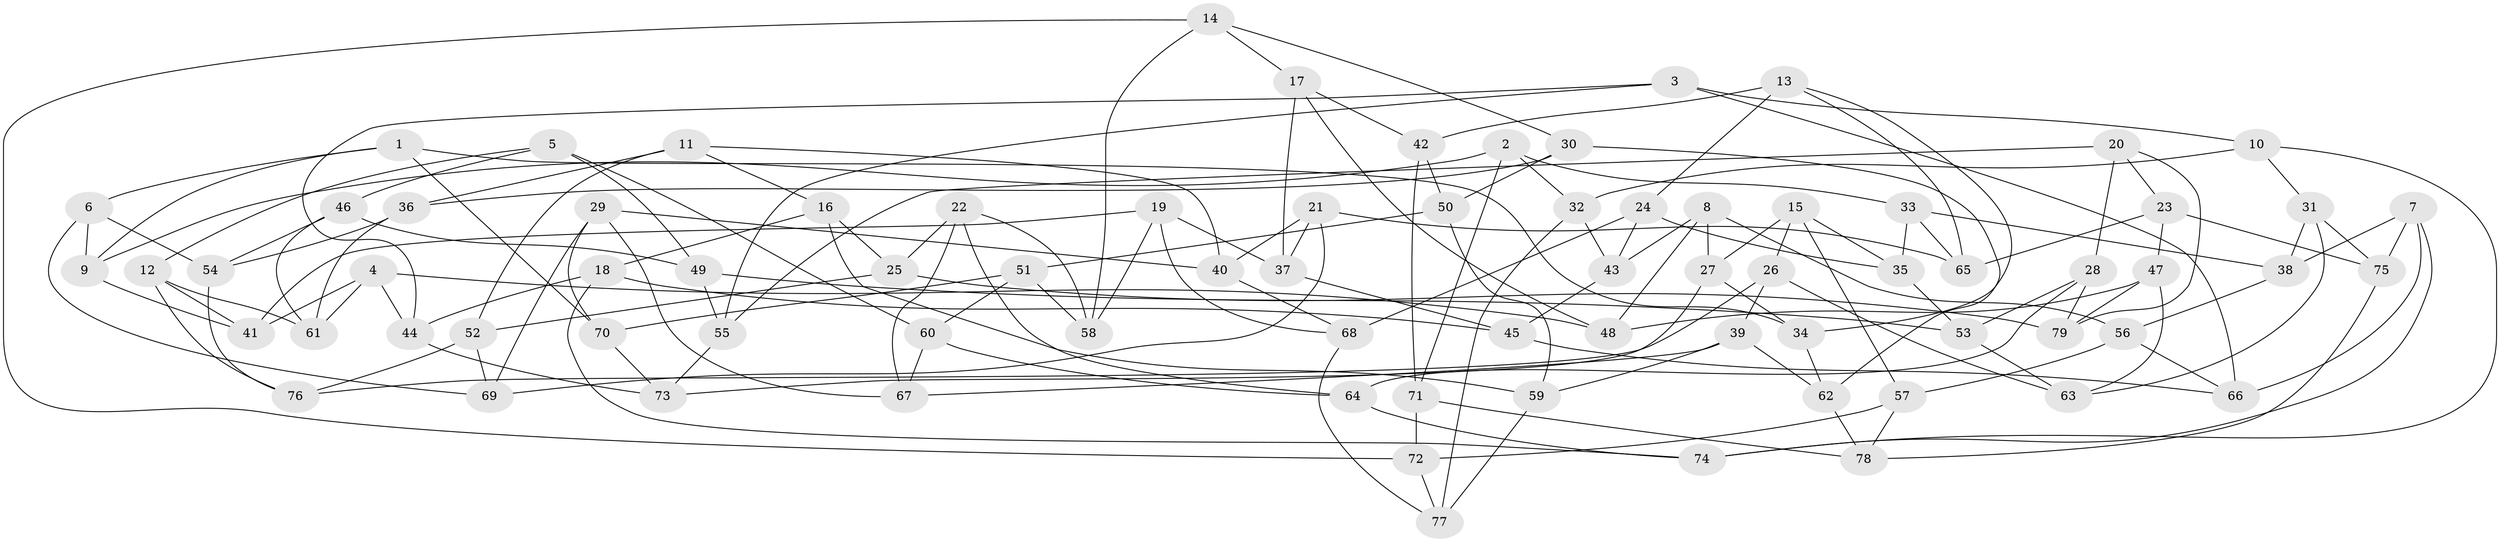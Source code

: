 // coarse degree distribution, {3: 0.05128205128205128, 5: 0.10256410256410256, 4: 0.5128205128205128, 7: 0.10256410256410256, 2: 0.02564102564102564, 8: 0.10256410256410256, 9: 0.05128205128205128, 6: 0.05128205128205128}
// Generated by graph-tools (version 1.1) at 2025/01/03/04/25 22:01:43]
// undirected, 79 vertices, 158 edges
graph export_dot {
graph [start="1"]
  node [color=gray90,style=filled];
  1;
  2;
  3;
  4;
  5;
  6;
  7;
  8;
  9;
  10;
  11;
  12;
  13;
  14;
  15;
  16;
  17;
  18;
  19;
  20;
  21;
  22;
  23;
  24;
  25;
  26;
  27;
  28;
  29;
  30;
  31;
  32;
  33;
  34;
  35;
  36;
  37;
  38;
  39;
  40;
  41;
  42;
  43;
  44;
  45;
  46;
  47;
  48;
  49;
  50;
  51;
  52;
  53;
  54;
  55;
  56;
  57;
  58;
  59;
  60;
  61;
  62;
  63;
  64;
  65;
  66;
  67;
  68;
  69;
  70;
  71;
  72;
  73;
  74;
  75;
  76;
  77;
  78;
  79;
  1 -- 70;
  1 -- 34;
  1 -- 6;
  1 -- 9;
  2 -- 32;
  2 -- 71;
  2 -- 33;
  2 -- 9;
  3 -- 44;
  3 -- 10;
  3 -- 55;
  3 -- 66;
  4 -- 61;
  4 -- 44;
  4 -- 48;
  4 -- 41;
  5 -- 60;
  5 -- 49;
  5 -- 46;
  5 -- 12;
  6 -- 69;
  6 -- 9;
  6 -- 54;
  7 -- 38;
  7 -- 66;
  7 -- 75;
  7 -- 74;
  8 -- 56;
  8 -- 27;
  8 -- 48;
  8 -- 43;
  9 -- 41;
  10 -- 32;
  10 -- 74;
  10 -- 31;
  11 -- 36;
  11 -- 16;
  11 -- 52;
  11 -- 40;
  12 -- 41;
  12 -- 61;
  12 -- 76;
  13 -- 42;
  13 -- 34;
  13 -- 24;
  13 -- 65;
  14 -- 72;
  14 -- 30;
  14 -- 17;
  14 -- 58;
  15 -- 57;
  15 -- 26;
  15 -- 35;
  15 -- 27;
  16 -- 59;
  16 -- 18;
  16 -- 25;
  17 -- 48;
  17 -- 37;
  17 -- 42;
  18 -- 74;
  18 -- 45;
  18 -- 44;
  19 -- 37;
  19 -- 68;
  19 -- 41;
  19 -- 58;
  20 -- 28;
  20 -- 79;
  20 -- 23;
  20 -- 55;
  21 -- 65;
  21 -- 40;
  21 -- 69;
  21 -- 37;
  22 -- 67;
  22 -- 58;
  22 -- 64;
  22 -- 25;
  23 -- 47;
  23 -- 65;
  23 -- 75;
  24 -- 68;
  24 -- 35;
  24 -- 43;
  25 -- 79;
  25 -- 52;
  26 -- 63;
  26 -- 76;
  26 -- 39;
  27 -- 73;
  27 -- 34;
  28 -- 53;
  28 -- 64;
  28 -- 79;
  29 -- 67;
  29 -- 40;
  29 -- 70;
  29 -- 69;
  30 -- 62;
  30 -- 50;
  30 -- 36;
  31 -- 63;
  31 -- 38;
  31 -- 75;
  32 -- 77;
  32 -- 43;
  33 -- 65;
  33 -- 35;
  33 -- 38;
  34 -- 62;
  35 -- 53;
  36 -- 61;
  36 -- 54;
  37 -- 45;
  38 -- 56;
  39 -- 59;
  39 -- 67;
  39 -- 62;
  40 -- 68;
  42 -- 50;
  42 -- 71;
  43 -- 45;
  44 -- 73;
  45 -- 66;
  46 -- 54;
  46 -- 61;
  46 -- 49;
  47 -- 48;
  47 -- 79;
  47 -- 63;
  49 -- 55;
  49 -- 53;
  50 -- 59;
  50 -- 51;
  51 -- 58;
  51 -- 60;
  51 -- 70;
  52 -- 76;
  52 -- 69;
  53 -- 63;
  54 -- 76;
  55 -- 73;
  56 -- 66;
  56 -- 57;
  57 -- 72;
  57 -- 78;
  59 -- 77;
  60 -- 64;
  60 -- 67;
  62 -- 78;
  64 -- 74;
  68 -- 77;
  70 -- 73;
  71 -- 78;
  71 -- 72;
  72 -- 77;
  75 -- 78;
}
